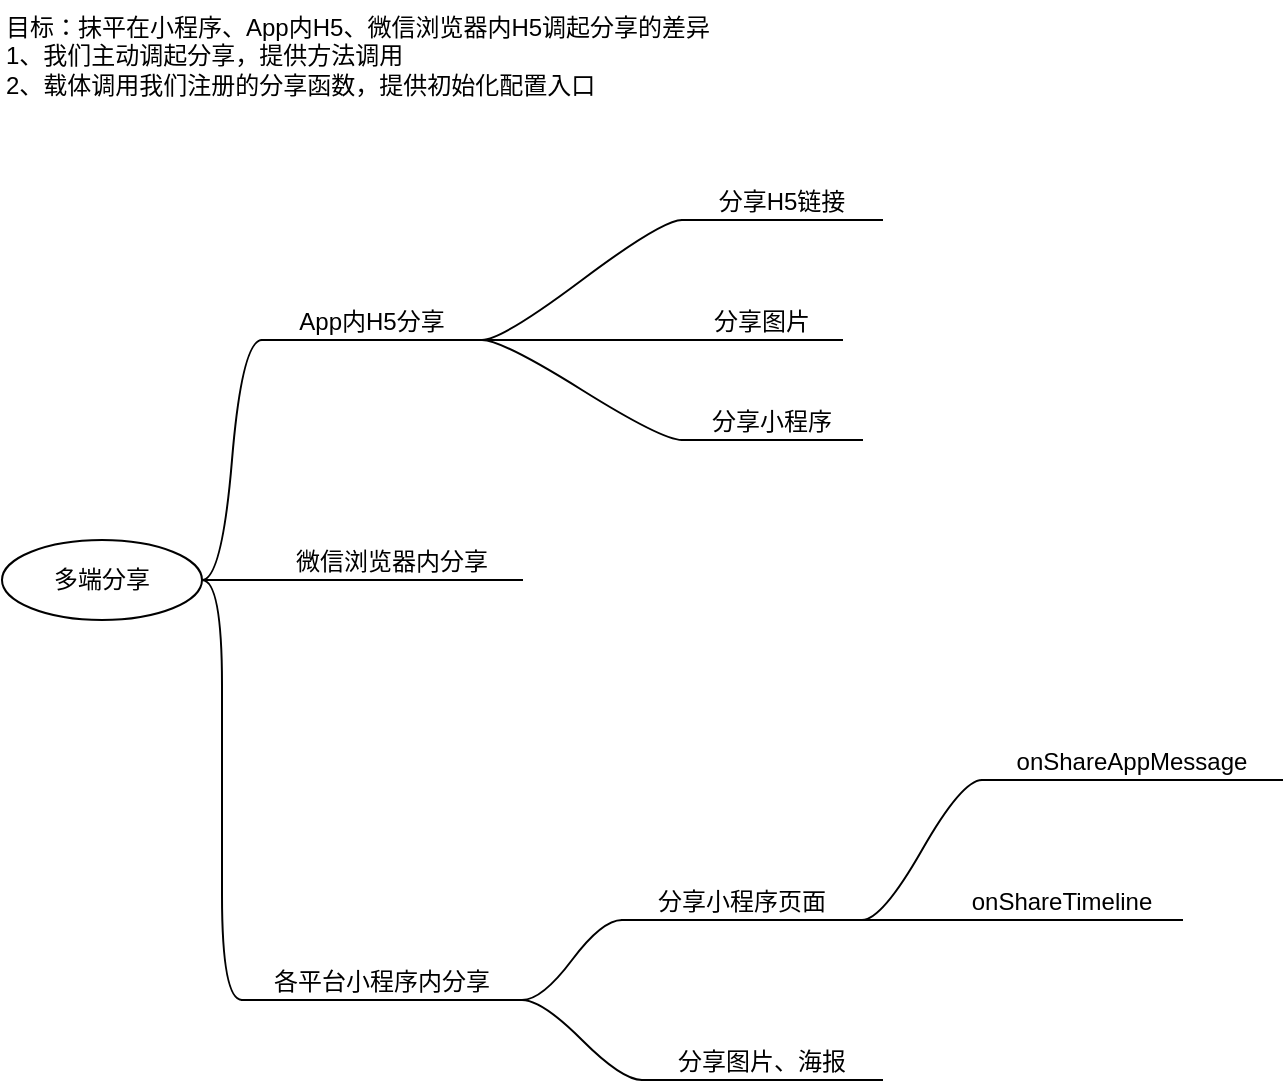 <mxfile version="16.2.7" type="github">
  <diagram id="w1EfdIl-aYpWK7ivXVJ2" name="Page-1">
    <mxGraphModel dx="1292" dy="696" grid="1" gridSize="10" guides="1" tooltips="1" connect="1" arrows="1" fold="1" page="1" pageScale="1" pageWidth="1654" pageHeight="2336" math="0" shadow="0">
      <root>
        <mxCell id="0" />
        <mxCell id="1" parent="0" />
        <mxCell id="3PhhbraUgSF7zt4RWChl-1" value="多端分享" style="ellipse;whiteSpace=wrap;html=1;align=center;newEdgeStyle={&quot;edgeStyle&quot;:&quot;entityRelationEdgeStyle&quot;,&quot;startArrow&quot;:&quot;none&quot;,&quot;endArrow&quot;:&quot;none&quot;,&quot;segment&quot;:10,&quot;curved&quot;:1};treeFolding=1;treeMoving=1;strokeColor=#000000;" vertex="1" parent="1">
          <mxGeometry x="130" y="270" width="100" height="40" as="geometry" />
        </mxCell>
        <mxCell id="3PhhbraUgSF7zt4RWChl-15" value="App内H5分享" style="whiteSpace=wrap;html=1;shape=partialRectangle;top=0;left=0;bottom=1;right=0;points=[[0,1],[1,1]];fillColor=none;align=center;verticalAlign=bottom;routingCenterY=0.5;snapToPoint=1;recursiveResize=0;autosize=1;treeFolding=1;treeMoving=1;newEdgeStyle={&quot;edgeStyle&quot;:&quot;entityRelationEdgeStyle&quot;,&quot;startArrow&quot;:&quot;none&quot;,&quot;endArrow&quot;:&quot;none&quot;,&quot;segment&quot;:10,&quot;curved&quot;:1};strokeColor=#000000;" vertex="1" parent="1">
          <mxGeometry x="260" y="150" width="110" height="20" as="geometry" />
        </mxCell>
        <mxCell id="3PhhbraUgSF7zt4RWChl-16" value="" style="edgeStyle=entityRelationEdgeStyle;startArrow=none;endArrow=none;segment=10;curved=1;rounded=0;exitX=1;exitY=0.5;exitDx=0;exitDy=0;strokeColor=#000000;" edge="1" target="3PhhbraUgSF7zt4RWChl-15" parent="1" source="3PhhbraUgSF7zt4RWChl-1">
          <mxGeometry relative="1" as="geometry">
            <mxPoint x="260" y="280" as="sourcePoint" />
          </mxGeometry>
        </mxCell>
        <mxCell id="3PhhbraUgSF7zt4RWChl-19" value="各平台小程序内分享" style="whiteSpace=wrap;html=1;shape=partialRectangle;top=0;left=0;bottom=1;right=0;points=[[0,1],[1,1]];fillColor=none;align=center;verticalAlign=bottom;routingCenterY=0.5;snapToPoint=1;recursiveResize=0;autosize=1;treeFolding=1;treeMoving=1;newEdgeStyle={&quot;edgeStyle&quot;:&quot;entityRelationEdgeStyle&quot;,&quot;startArrow&quot;:&quot;none&quot;,&quot;endArrow&quot;:&quot;none&quot;,&quot;segment&quot;:10,&quot;curved&quot;:1};strokeColor=#000000;" vertex="1" parent="1">
          <mxGeometry x="250" y="480" width="140" height="20" as="geometry" />
        </mxCell>
        <mxCell id="3PhhbraUgSF7zt4RWChl-20" value="" style="edgeStyle=entityRelationEdgeStyle;startArrow=none;endArrow=none;segment=10;curved=1;rounded=0;strokeColor=#000000;" edge="1" target="3PhhbraUgSF7zt4RWChl-19" parent="1">
          <mxGeometry relative="1" as="geometry">
            <mxPoint x="230" y="290" as="sourcePoint" />
          </mxGeometry>
        </mxCell>
        <mxCell id="3PhhbraUgSF7zt4RWChl-22" value="" style="edgeStyle=entityRelationEdgeStyle;startArrow=none;endArrow=none;segment=10;curved=1;rounded=0;strokeColor=#000000;" edge="1" target="3PhhbraUgSF7zt4RWChl-21" parent="1" source="3PhhbraUgSF7zt4RWChl-15">
          <mxGeometry relative="1" as="geometry">
            <mxPoint x="420" y="230" as="sourcePoint" />
          </mxGeometry>
        </mxCell>
        <mxCell id="3PhhbraUgSF7zt4RWChl-21" value="分享H5链接" style="whiteSpace=wrap;html=1;shape=partialRectangle;top=0;left=0;bottom=1;right=0;points=[[0,1],[1,1]];fillColor=none;align=center;verticalAlign=bottom;routingCenterY=0.5;snapToPoint=1;recursiveResize=0;autosize=1;treeFolding=1;treeMoving=1;newEdgeStyle={&quot;edgeStyle&quot;:&quot;entityRelationEdgeStyle&quot;,&quot;startArrow&quot;:&quot;none&quot;,&quot;endArrow&quot;:&quot;none&quot;,&quot;segment&quot;:10,&quot;curved&quot;:1};strokeColor=#000000;" vertex="1" parent="1">
          <mxGeometry x="470" y="90" width="100" height="20" as="geometry" />
        </mxCell>
        <mxCell id="3PhhbraUgSF7zt4RWChl-23" value="分享图片" style="whiteSpace=wrap;html=1;shape=partialRectangle;top=0;left=0;bottom=1;right=0;points=[[0,1],[1,1]];fillColor=none;align=center;verticalAlign=bottom;routingCenterY=0.5;snapToPoint=1;recursiveResize=0;autosize=1;treeFolding=1;treeMoving=1;newEdgeStyle={&quot;edgeStyle&quot;:&quot;entityRelationEdgeStyle&quot;,&quot;startArrow&quot;:&quot;none&quot;,&quot;endArrow&quot;:&quot;none&quot;,&quot;segment&quot;:10,&quot;curved&quot;:1};strokeColor=#000000;" vertex="1" parent="1">
          <mxGeometry x="470" y="150" width="80" height="20" as="geometry" />
        </mxCell>
        <mxCell id="3PhhbraUgSF7zt4RWChl-24" value="" style="edgeStyle=entityRelationEdgeStyle;startArrow=none;endArrow=none;segment=10;curved=1;rounded=0;exitX=1;exitY=1;exitDx=0;exitDy=0;strokeColor=#000000;" edge="1" parent="1" target="3PhhbraUgSF7zt4RWChl-23" source="3PhhbraUgSF7zt4RWChl-15">
          <mxGeometry relative="1" as="geometry">
            <mxPoint x="380" y="230" as="sourcePoint" />
          </mxGeometry>
        </mxCell>
        <mxCell id="3PhhbraUgSF7zt4RWChl-25" value="分享小程序" style="whiteSpace=wrap;html=1;shape=partialRectangle;top=0;left=0;bottom=1;right=0;points=[[0,1],[1,1]];fillColor=none;align=center;verticalAlign=bottom;routingCenterY=0.5;snapToPoint=1;recursiveResize=0;autosize=1;treeFolding=1;treeMoving=1;newEdgeStyle={&quot;edgeStyle&quot;:&quot;entityRelationEdgeStyle&quot;,&quot;startArrow&quot;:&quot;none&quot;,&quot;endArrow&quot;:&quot;none&quot;,&quot;segment&quot;:10,&quot;curved&quot;:1};strokeColor=#000000;" vertex="1" parent="1">
          <mxGeometry x="470" y="200" width="90" height="20" as="geometry" />
        </mxCell>
        <mxCell id="3PhhbraUgSF7zt4RWChl-26" value="" style="edgeStyle=entityRelationEdgeStyle;startArrow=none;endArrow=none;segment=10;curved=1;rounded=0;exitX=1;exitY=1;exitDx=0;exitDy=0;strokeColor=#000000;" edge="1" target="3PhhbraUgSF7zt4RWChl-25" parent="1" source="3PhhbraUgSF7zt4RWChl-15">
          <mxGeometry relative="1" as="geometry">
            <mxPoint x="560" y="320" as="sourcePoint" />
          </mxGeometry>
        </mxCell>
        <mxCell id="3PhhbraUgSF7zt4RWChl-28" value="微信浏览器内分享" style="whiteSpace=wrap;html=1;shape=partialRectangle;top=0;left=0;bottom=1;right=0;points=[[0,1],[1,1]];fillColor=none;align=center;verticalAlign=bottom;routingCenterY=0.5;snapToPoint=1;recursiveResize=0;autosize=1;treeFolding=1;treeMoving=1;newEdgeStyle={&quot;edgeStyle&quot;:&quot;entityRelationEdgeStyle&quot;,&quot;startArrow&quot;:&quot;none&quot;,&quot;endArrow&quot;:&quot;none&quot;,&quot;segment&quot;:10,&quot;curved&quot;:1};strokeColor=#000000;" vertex="1" parent="1">
          <mxGeometry x="260" y="270" width="130" height="20" as="geometry" />
        </mxCell>
        <mxCell id="3PhhbraUgSF7zt4RWChl-29" value="" style="edgeStyle=entityRelationEdgeStyle;startArrow=none;endArrow=none;segment=10;curved=1;rounded=0;strokeColor=#000000;exitX=1;exitY=0.5;exitDx=0;exitDy=0;" edge="1" target="3PhhbraUgSF7zt4RWChl-28" parent="1" source="3PhhbraUgSF7zt4RWChl-1">
          <mxGeometry relative="1" as="geometry">
            <mxPoint x="310" y="490" as="sourcePoint" />
          </mxGeometry>
        </mxCell>
        <mxCell id="3PhhbraUgSF7zt4RWChl-30" value="目标：抹平在小程序、App内H5、微信浏览器内H5调起分享的差异&lt;br&gt;1、我们主动调起分享，提供方法调用&lt;br&gt;2、载体调用我们注册的分享函数，提供初始化配置入口&lt;br&gt;" style="text;html=1;strokeColor=none;fillColor=none;align=left;verticalAlign=top;whiteSpace=wrap;rounded=0;" vertex="1" parent="1">
          <mxGeometry x="130" width="430" height="80" as="geometry" />
        </mxCell>
        <mxCell id="3PhhbraUgSF7zt4RWChl-31" value="分享小程序页面" style="whiteSpace=wrap;html=1;shape=partialRectangle;top=0;left=0;bottom=1;right=0;points=[[0,1],[1,1]];fillColor=none;align=center;verticalAlign=bottom;routingCenterY=0.5;snapToPoint=1;recursiveResize=0;autosize=1;treeFolding=1;treeMoving=1;newEdgeStyle={&quot;edgeStyle&quot;:&quot;entityRelationEdgeStyle&quot;,&quot;startArrow&quot;:&quot;none&quot;,&quot;endArrow&quot;:&quot;none&quot;,&quot;segment&quot;:10,&quot;curved&quot;:1};strokeColor=#000000;" vertex="1" parent="1">
          <mxGeometry x="440" y="440" width="120" height="20" as="geometry" />
        </mxCell>
        <mxCell id="3PhhbraUgSF7zt4RWChl-32" value="" style="edgeStyle=entityRelationEdgeStyle;startArrow=none;endArrow=none;segment=10;curved=1;rounded=0;strokeColor=#000000;exitX=1;exitY=1;exitDx=0;exitDy=0;" edge="1" target="3PhhbraUgSF7zt4RWChl-31" parent="1" source="3PhhbraUgSF7zt4RWChl-19">
          <mxGeometry relative="1" as="geometry">
            <mxPoint x="550" y="320" as="sourcePoint" />
          </mxGeometry>
        </mxCell>
        <mxCell id="3PhhbraUgSF7zt4RWChl-33" value="onShareAppMessage" style="whiteSpace=wrap;html=1;shape=partialRectangle;top=0;left=0;bottom=1;right=0;points=[[0,1],[1,1]];fillColor=none;align=center;verticalAlign=bottom;routingCenterY=0.5;snapToPoint=1;recursiveResize=0;autosize=1;treeFolding=1;treeMoving=1;newEdgeStyle={&quot;edgeStyle&quot;:&quot;entityRelationEdgeStyle&quot;,&quot;startArrow&quot;:&quot;none&quot;,&quot;endArrow&quot;:&quot;none&quot;,&quot;segment&quot;:10,&quot;curved&quot;:1};strokeColor=#000000;" vertex="1" parent="1">
          <mxGeometry x="620" y="370" width="150" height="20" as="geometry" />
        </mxCell>
        <mxCell id="3PhhbraUgSF7zt4RWChl-34" value="" style="edgeStyle=entityRelationEdgeStyle;startArrow=none;endArrow=none;segment=10;curved=1;rounded=0;strokeColor=#000000;" edge="1" target="3PhhbraUgSF7zt4RWChl-33" parent="1">
          <mxGeometry relative="1" as="geometry">
            <mxPoint x="560" y="460" as="sourcePoint" />
          </mxGeometry>
        </mxCell>
        <mxCell id="3PhhbraUgSF7zt4RWChl-35" value="onShareTimeline" style="whiteSpace=wrap;html=1;shape=partialRectangle;top=0;left=0;bottom=1;right=0;points=[[0,1],[1,1]];fillColor=none;align=center;verticalAlign=bottom;routingCenterY=0.5;snapToPoint=1;recursiveResize=0;autosize=1;treeFolding=1;treeMoving=1;newEdgeStyle={&quot;edgeStyle&quot;:&quot;entityRelationEdgeStyle&quot;,&quot;startArrow&quot;:&quot;none&quot;,&quot;endArrow&quot;:&quot;none&quot;,&quot;segment&quot;:10,&quot;curved&quot;:1};strokeColor=#000000;" vertex="1" parent="1">
          <mxGeometry x="600" y="440" width="120" height="20" as="geometry" />
        </mxCell>
        <mxCell id="3PhhbraUgSF7zt4RWChl-36" value="" style="edgeStyle=entityRelationEdgeStyle;startArrow=none;endArrow=none;segment=10;curved=1;rounded=0;strokeColor=#000000;exitX=1;exitY=1;exitDx=0;exitDy=0;" edge="1" target="3PhhbraUgSF7zt4RWChl-35" parent="1" source="3PhhbraUgSF7zt4RWChl-31">
          <mxGeometry relative="1" as="geometry">
            <mxPoint x="610.0" y="450" as="sourcePoint" />
          </mxGeometry>
        </mxCell>
        <mxCell id="3PhhbraUgSF7zt4RWChl-37" value="分享图片、海报" style="whiteSpace=wrap;html=1;shape=partialRectangle;top=0;left=0;bottom=1;right=0;points=[[0,1],[1,1]];fillColor=none;align=center;verticalAlign=bottom;routingCenterY=0.5;snapToPoint=1;recursiveResize=0;autosize=1;treeFolding=1;treeMoving=1;newEdgeStyle={&quot;edgeStyle&quot;:&quot;entityRelationEdgeStyle&quot;,&quot;startArrow&quot;:&quot;none&quot;,&quot;endArrow&quot;:&quot;none&quot;,&quot;segment&quot;:10,&quot;curved&quot;:1};strokeColor=#000000;" vertex="1" parent="1">
          <mxGeometry x="450" y="520" width="120" height="20" as="geometry" />
        </mxCell>
        <mxCell id="3PhhbraUgSF7zt4RWChl-38" value="" style="edgeStyle=entityRelationEdgeStyle;startArrow=none;endArrow=none;segment=10;curved=1;rounded=0;strokeColor=#000000;exitX=1;exitY=1;exitDx=0;exitDy=0;" edge="1" target="3PhhbraUgSF7zt4RWChl-37" parent="1" source="3PhhbraUgSF7zt4RWChl-19">
          <mxGeometry relative="1" as="geometry">
            <mxPoint x="430" y="560" as="sourcePoint" />
          </mxGeometry>
        </mxCell>
      </root>
    </mxGraphModel>
  </diagram>
</mxfile>

